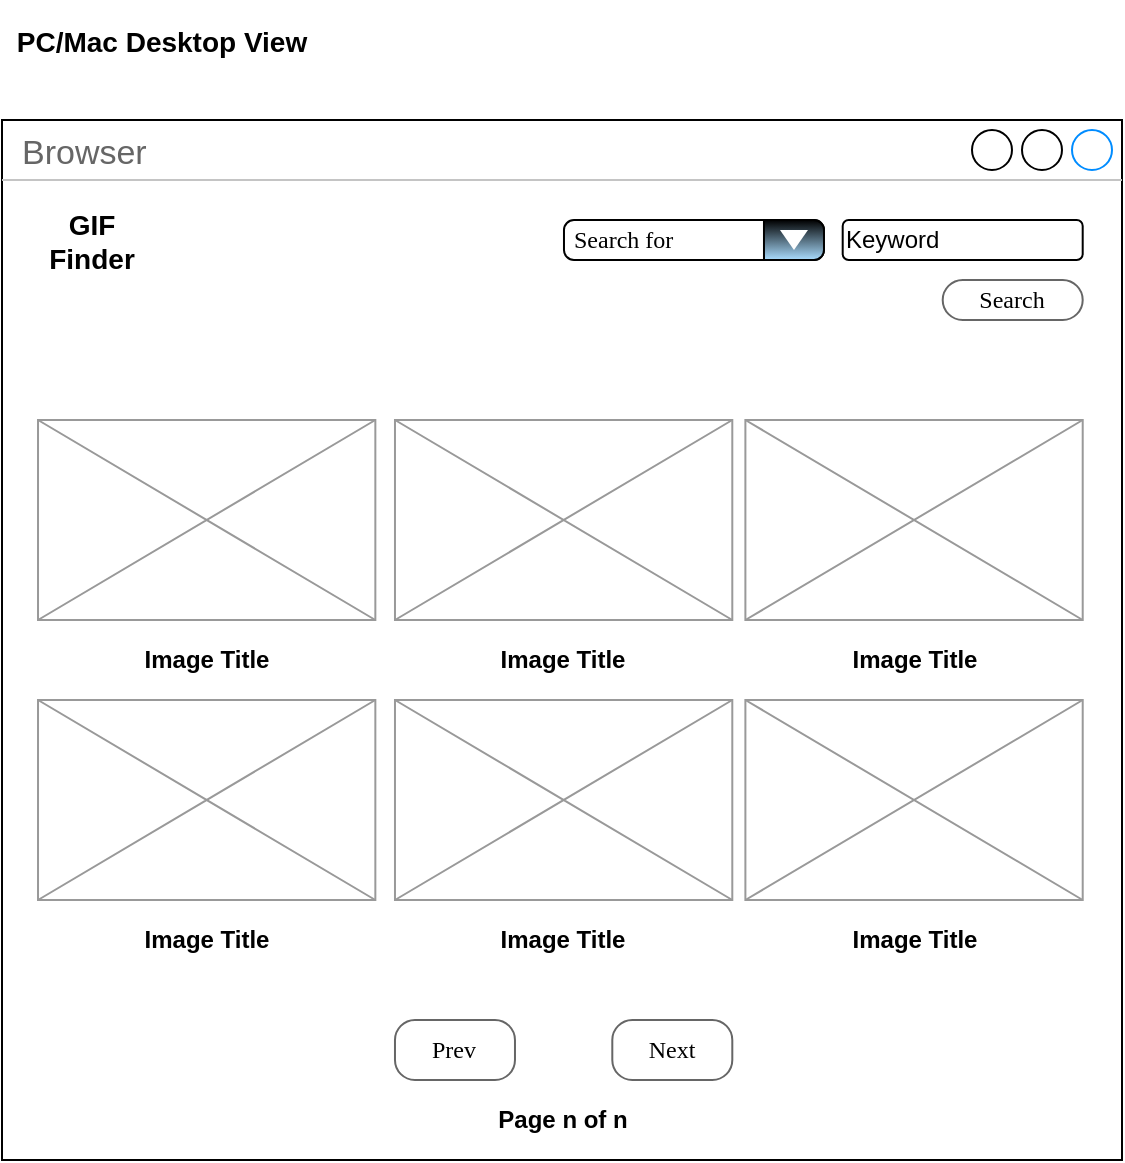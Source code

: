 <mxfile version="24.7.17">
  <diagram name="Page-1" id="rFN7BH7jZwcIQmPE8DE1">
    <mxGraphModel dx="1036" dy="751" grid="1" gridSize="10" guides="1" tooltips="1" connect="1" arrows="1" fold="1" page="1" pageScale="1" pageWidth="1700" pageHeight="1100" math="0" shadow="0">
      <root>
        <mxCell id="0" />
        <mxCell id="1" parent="0" />
        <mxCell id="NKDO169QcMg4LV9zWofI-31" value="" style="group" parent="1" vertex="1" connectable="0">
          <mxGeometry x="40" y="100" width="560" height="520" as="geometry" />
        </mxCell>
        <mxCell id="NKDO169QcMg4LV9zWofI-32" value="Browser" style="strokeWidth=1;shadow=0;dashed=0;align=center;html=1;shape=mxgraph.mockup.containers.window;align=left;verticalAlign=top;spacingLeft=8;strokeColor2=#008cff;strokeColor3=#c4c4c4;fontColor=#666666;mainText=;fontSize=17;labelBackgroundColor=none;whiteSpace=wrap;" parent="NKDO169QcMg4LV9zWofI-31" vertex="1">
          <mxGeometry width="560" height="520" as="geometry" />
        </mxCell>
        <mxCell id="NKDO169QcMg4LV9zWofI-42" value="Image Title" style="text;strokeColor=none;fillColor=none;html=1;fontSize=12;fontStyle=1;verticalAlign=middle;align=center;spacing=0;" parent="NKDO169QcMg4LV9zWofI-31" vertex="1">
          <mxGeometry x="57.307" y="260" width="90.062" height="20" as="geometry" />
        </mxCell>
        <mxCell id="NKDO169QcMg4LV9zWofI-85" value="" style="verticalLabelPosition=bottom;shadow=0;dashed=0;align=center;html=1;verticalAlign=top;strokeWidth=1;shape=mxgraph.mockup.graphics.simpleIcon;strokeColor=#999999;" parent="NKDO169QcMg4LV9zWofI-31" vertex="1">
          <mxGeometry x="18.008" y="150" width="168.658" height="100" as="geometry" />
        </mxCell>
        <mxCell id="75pb4Dz-YG3rhDbxtD5_-1" value="" style="verticalLabelPosition=bottom;shadow=0;dashed=0;align=center;html=1;verticalAlign=top;strokeWidth=1;shape=mxgraph.mockup.graphics.simpleIcon;strokeColor=#999999;" parent="NKDO169QcMg4LV9zWofI-31" vertex="1">
          <mxGeometry x="196.491" y="150" width="168.658" height="100" as="geometry" />
        </mxCell>
        <mxCell id="75pb4Dz-YG3rhDbxtD5_-2" value="" style="verticalLabelPosition=bottom;shadow=0;dashed=0;align=center;html=1;verticalAlign=top;strokeWidth=1;shape=mxgraph.mockup.graphics.simpleIcon;strokeColor=#999999;" parent="NKDO169QcMg4LV9zWofI-31" vertex="1">
          <mxGeometry x="371.693" y="150" width="168.658" height="100" as="geometry" />
        </mxCell>
        <mxCell id="75pb4Dz-YG3rhDbxtD5_-4" value="Image Title" style="text;strokeColor=none;fillColor=none;html=1;fontSize=12;fontStyle=1;verticalAlign=middle;align=center;spacing=0;" parent="NKDO169QcMg4LV9zWofI-31" vertex="1">
          <mxGeometry x="234.974" y="260" width="90.062" height="20" as="geometry" />
        </mxCell>
        <mxCell id="75pb4Dz-YG3rhDbxtD5_-5" value="Image Title" style="text;strokeColor=none;fillColor=none;html=1;fontSize=12;fontStyle=1;verticalAlign=middle;align=center;spacing=0;" parent="NKDO169QcMg4LV9zWofI-31" vertex="1">
          <mxGeometry x="410.991" y="260" width="90.062" height="20" as="geometry" />
        </mxCell>
        <mxCell id="75pb4Dz-YG3rhDbxtD5_-6" value="GIF&#xa;Finder" style="text;strokeColor=none;fillColor=none;fontSize=14;fontStyle=1;verticalAlign=middle;align=center;spacing=0;" parent="NKDO169QcMg4LV9zWofI-31" vertex="1">
          <mxGeometry x="10" y="40" width="70" height="40" as="geometry" />
        </mxCell>
        <mxCell id="75pb4Dz-YG3rhDbxtD5_-7" value="" style="verticalLabelPosition=bottom;shadow=0;dashed=0;align=center;html=1;verticalAlign=top;strokeWidth=1;shape=mxgraph.mockup.graphics.simpleIcon;strokeColor=#999999;" parent="NKDO169QcMg4LV9zWofI-31" vertex="1">
          <mxGeometry x="18.008" y="290" width="168.658" height="100" as="geometry" />
        </mxCell>
        <mxCell id="75pb4Dz-YG3rhDbxtD5_-8" value="" style="verticalLabelPosition=bottom;shadow=0;dashed=0;align=center;html=1;verticalAlign=top;strokeWidth=1;shape=mxgraph.mockup.graphics.simpleIcon;strokeColor=#999999;" parent="NKDO169QcMg4LV9zWofI-31" vertex="1">
          <mxGeometry x="196.491" y="290" width="168.658" height="100" as="geometry" />
        </mxCell>
        <mxCell id="75pb4Dz-YG3rhDbxtD5_-9" value="" style="verticalLabelPosition=bottom;shadow=0;dashed=0;align=center;html=1;verticalAlign=top;strokeWidth=1;shape=mxgraph.mockup.graphics.simpleIcon;strokeColor=#999999;" parent="NKDO169QcMg4LV9zWofI-31" vertex="1">
          <mxGeometry x="371.693" y="290" width="168.658" height="100" as="geometry" />
        </mxCell>
        <mxCell id="75pb4Dz-YG3rhDbxtD5_-10" value="Image Title" style="text;strokeColor=none;fillColor=none;html=1;fontSize=12;fontStyle=1;verticalAlign=middle;align=center;spacing=0;" parent="NKDO169QcMg4LV9zWofI-31" vertex="1">
          <mxGeometry x="234.974" y="400" width="90.062" height="20" as="geometry" />
        </mxCell>
        <mxCell id="75pb4Dz-YG3rhDbxtD5_-11" value="Image Title" style="text;strokeColor=none;fillColor=none;html=1;fontSize=12;fontStyle=1;verticalAlign=middle;align=center;spacing=0;" parent="NKDO169QcMg4LV9zWofI-31" vertex="1">
          <mxGeometry x="410.991" y="400" width="90.062" height="20" as="geometry" />
        </mxCell>
        <mxCell id="75pb4Dz-YG3rhDbxtD5_-15" value="Image Title" style="text;strokeColor=none;fillColor=none;html=1;fontSize=12;fontStyle=1;verticalAlign=middle;align=center;spacing=0;" parent="NKDO169QcMg4LV9zWofI-31" vertex="1">
          <mxGeometry x="57.304" y="400" width="90.062" height="20" as="geometry" />
        </mxCell>
        <mxCell id="75pb4Dz-YG3rhDbxtD5_-16" value="Prev" style="strokeWidth=1;shadow=0;dashed=0;align=center;html=1;shape=mxgraph.mockup.buttons.button;strokeColor=#666666;fontColor=#000000;mainText=;buttonStyle=round;fontSize=12;fontStyle=0;fillColor=none;whiteSpace=wrap;fontFamily=Verdana;" parent="NKDO169QcMg4LV9zWofI-31" vertex="1">
          <mxGeometry x="196.49" y="450" width="60" height="30" as="geometry" />
        </mxCell>
        <mxCell id="75pb4Dz-YG3rhDbxtD5_-17" value="Next" style="strokeWidth=1;shadow=0;dashed=0;align=center;html=1;shape=mxgraph.mockup.buttons.button;strokeColor=#666666;fontColor=#000000;mainText=;buttonStyle=round;fontSize=12;fontStyle=0;fillColor=none;whiteSpace=wrap;fontFamily=Verdana;" parent="NKDO169QcMg4LV9zWofI-31" vertex="1">
          <mxGeometry x="305.15" y="450" width="60" height="30" as="geometry" />
        </mxCell>
        <mxCell id="75pb4Dz-YG3rhDbxtD5_-18" value="Page n of n" style="text;strokeColor=none;fillColor=none;html=1;fontSize=12;fontStyle=1;verticalAlign=middle;align=center;spacing=0;" parent="NKDO169QcMg4LV9zWofI-31" vertex="1">
          <mxGeometry x="234.967" y="490" width="90.062" height="20" as="geometry" />
        </mxCell>
        <mxCell id="75pb4Dz-YG3rhDbxtD5_-21" value="Keyword" style="rounded=1;whiteSpace=wrap;html=1;align=left;" parent="NKDO169QcMg4LV9zWofI-31" vertex="1">
          <mxGeometry x="420.35" y="50" width="120" height="20" as="geometry" />
        </mxCell>
        <mxCell id="75pb4Dz-YG3rhDbxtD5_-23" value="Search" style="strokeWidth=1;shadow=0;dashed=0;align=center;html=1;shape=mxgraph.mockup.buttons.button;strokeColor=#666666;fontColor=#000000;mainText=;buttonStyle=round;fontSize=12;fontStyle=0;fillColor=none;whiteSpace=wrap;fontFamily=Verdana;" parent="NKDO169QcMg4LV9zWofI-31" vertex="1">
          <mxGeometry x="470.35" y="80" width="70" height="20" as="geometry" />
        </mxCell>
        <mxCell id="75pb4Dz-YG3rhDbxtD5_-30" value="Search for" style="strokeWidth=1;shadow=0;dashed=0;align=center;html=1;shape=mxgraph.mockup.forms.comboBox;strokeColor=default;fillColor=none;align=left;fillColor2=#aaddff;mainText=;fontColor=default;fontSize=12;spacingLeft=3;fontFamily=Verdana;" parent="NKDO169QcMg4LV9zWofI-31" vertex="1">
          <mxGeometry x="280.99" y="50" width="130" height="20" as="geometry" />
        </mxCell>
        <mxCell id="10aiq2FyMO1dLgtihFXd-1" value="PC/Mac Desktop View" style="text;strokeColor=none;fillColor=none;fontSize=14;fontStyle=1;verticalAlign=middle;align=center;spacing=0;" vertex="1" parent="1">
          <mxGeometry x="40" y="40" width="160" height="40" as="geometry" />
        </mxCell>
      </root>
    </mxGraphModel>
  </diagram>
</mxfile>
